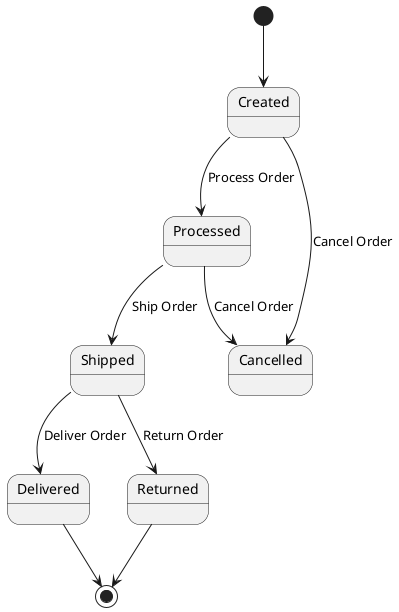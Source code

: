 @startuml
[*] --> Created

Created --> Processed : Process Order
Processed --> Shipped : Ship Order
Shipped --> Delivered : Deliver Order
Delivered --> [*]

Created --> Cancelled : Cancel Order
Processed --> Cancelled : Cancel Order
Shipped --> Returned : Return Order
Returned --> [*]
@enduml
